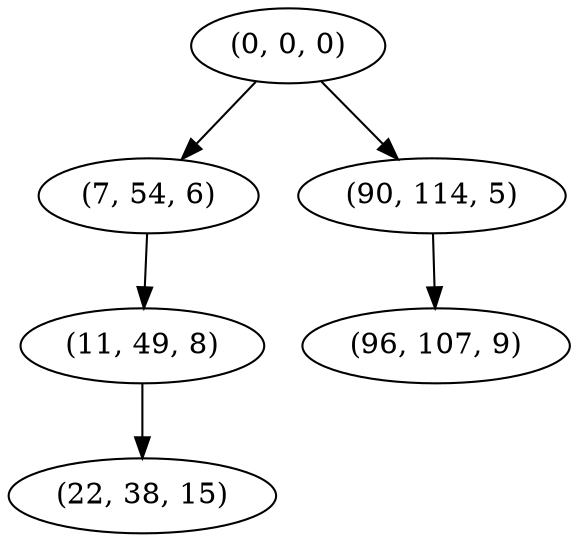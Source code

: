 digraph tree {
    "(0, 0, 0)";
    "(7, 54, 6)";
    "(11, 49, 8)";
    "(22, 38, 15)";
    "(90, 114, 5)";
    "(96, 107, 9)";
    "(0, 0, 0)" -> "(7, 54, 6)";
    "(0, 0, 0)" -> "(90, 114, 5)";
    "(7, 54, 6)" -> "(11, 49, 8)";
    "(11, 49, 8)" -> "(22, 38, 15)";
    "(90, 114, 5)" -> "(96, 107, 9)";
}
